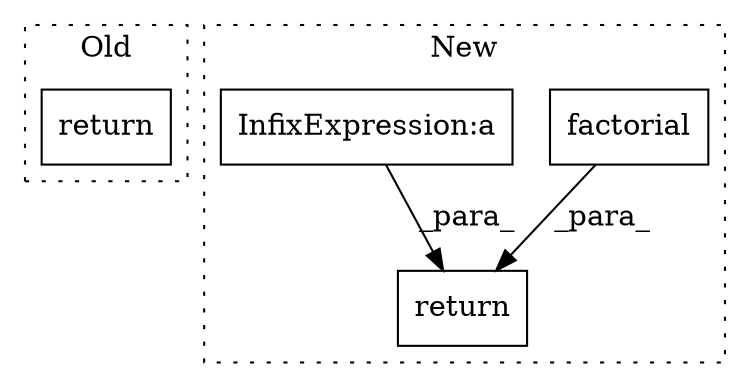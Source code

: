digraph G {
subgraph cluster0 {
1 [label="return" a="41" s="653" l="7" shape="box"];
label = "Old";
style="dotted";
}
subgraph cluster1 {
2 [label="factorial" a="32" s="694,717" l="10,1" shape="box"];
3 [label="return" a="41" s="653" l="7" shape="box"];
4 [label="InfixExpression:a" a="27" s="769" l="3" shape="box"];
label = "New";
style="dotted";
}
2 -> 3 [label="_para_"];
4 -> 3 [label="_para_"];
}